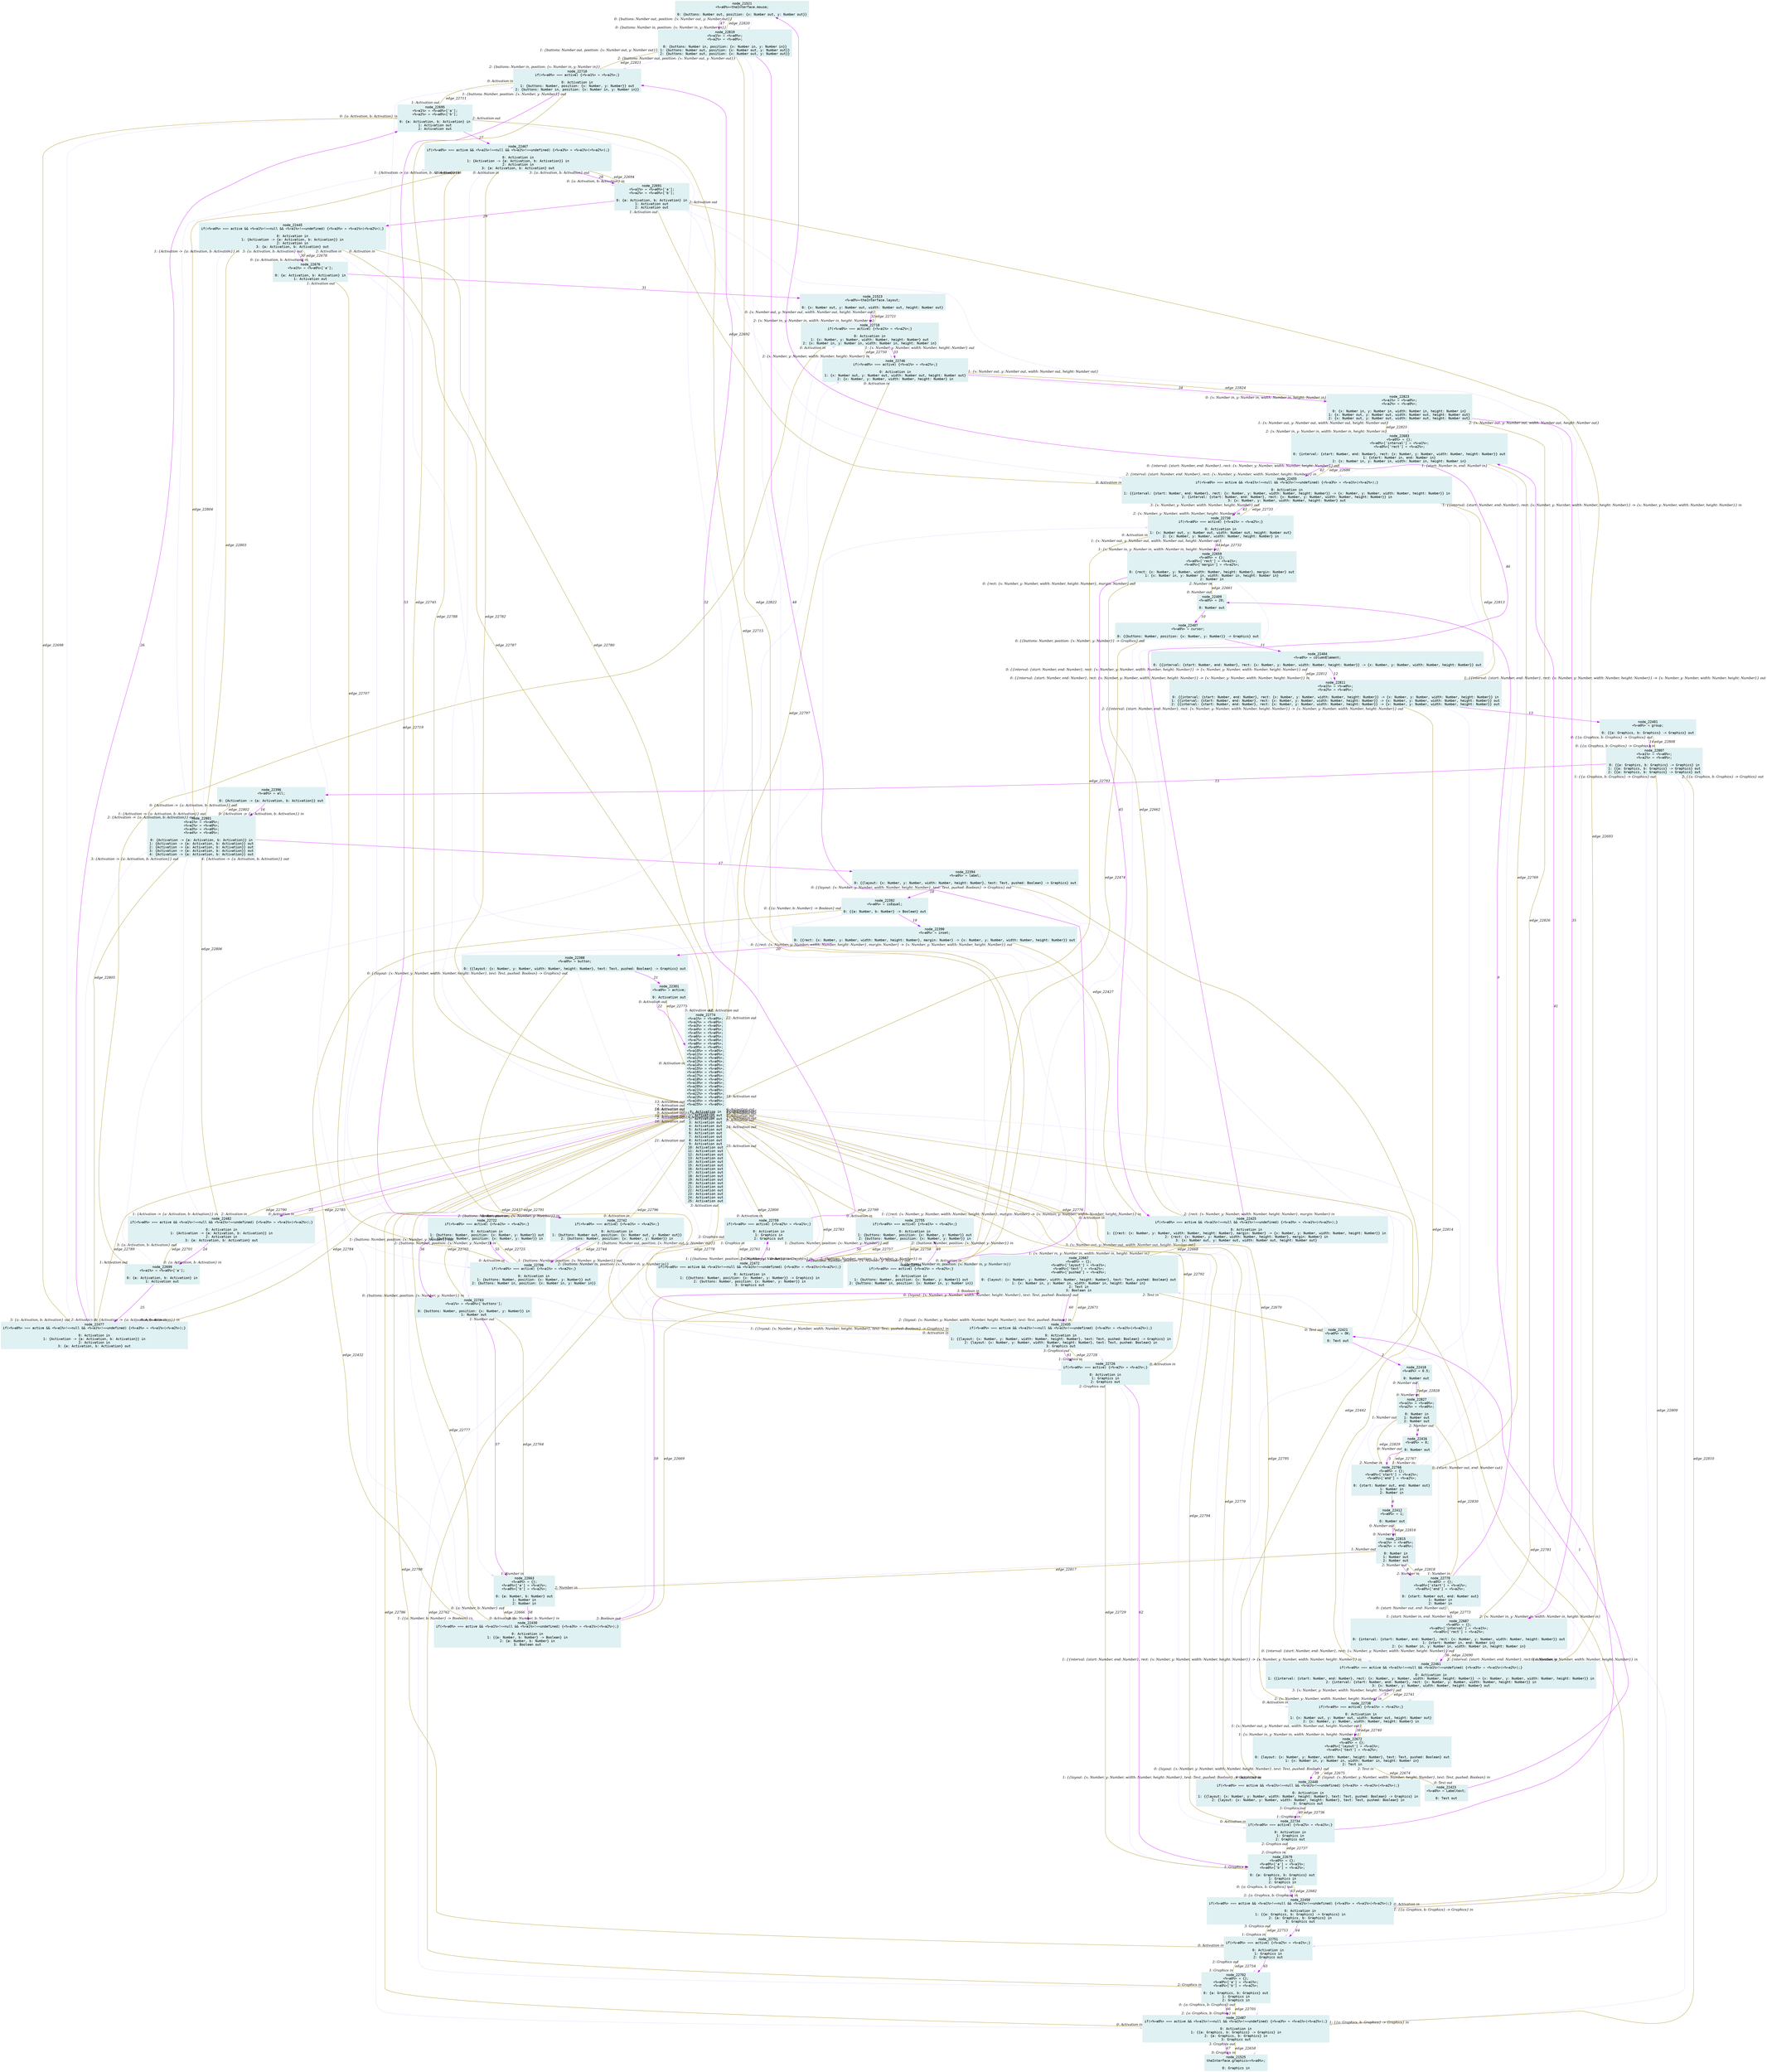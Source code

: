 digraph g{node_21521 [shape="box", style="filled", color="#dff1f2", fontname="Courier", label="node_21521
<%=a0%>=theInterface.mouse;

0: {buttons: Number out, position: {x: Number out, y: Number out}}" ]
node_21523 [shape="box", style="filled", color="#dff1f2", fontname="Courier", label="node_21523
<%=a0%>=theInterface.layout;

0: {x: Number out, y: Number out, width: Number out, height: Number out}" ]
node_21525 [shape="box", style="filled", color="#dff1f2", fontname="Courier", label="node_21525
theInterface.graphics=<%=a0%>;

0: Graphics in" ]
node_22301 [shape="box", style="filled", color="#dff1f2", fontname="Courier", label="node_22301
<%=a0%> = active;

0: Activation out" ]
node_22388 [shape="box", style="filled", color="#dff1f2", fontname="Courier", label="node_22388
<%=a0%> = button;

0: {{layout: {x: Number, y: Number, width: Number, height: Number}, text: Text, pushed: Boolean} -> Graphics} out" ]
node_22390 [shape="box", style="filled", color="#dff1f2", fontname="Courier", label="node_22390
<%=a0%> = inset;

0: {{rect: {x: Number, y: Number, width: Number, height: Number}, margin: Number} -> {x: Number, y: Number, width: Number, height: Number}} out" ]
node_22392 [shape="box", style="filled", color="#dff1f2", fontname="Courier", label="node_22392
<%=a0%> = isEqual;

0: {{a: Number, b: Number} -> Boolean} out" ]
node_22394 [shape="box", style="filled", color="#dff1f2", fontname="Courier", label="node_22394
<%=a0%> = label;

0: {{layout: {x: Number, y: Number, width: Number, height: Number}, text: Text, pushed: Boolean} -> Graphics} out" ]
node_22396 [shape="box", style="filled", color="#dff1f2", fontname="Courier", label="node_22396
<%=a0%> = all;

0: {Activation -> {a: Activation, b: Activation}} out" ]
node_22401 [shape="box", style="filled", color="#dff1f2", fontname="Courier", label="node_22401
<%=a0%> = group;

0: {{a: Graphics, b: Graphics} -> Graphics} out" ]
node_22404 [shape="box", style="filled", color="#dff1f2", fontname="Courier", label="node_22404
<%=a0%> = columnElement;

0: {{interval: {start: Number, end: Number}, rect: {x: Number, y: Number, width: Number, height: Number}} -> {x: Number, y: Number, width: Number, height: Number}} out" ]
node_22407 [shape="box", style="filled", color="#dff1f2", fontname="Courier", label="node_22407
<%=a0%> = cursor;

0: {{buttons: Number, position: {x: Number, y: Number}} -> Graphics} out" ]
node_22409 [shape="box", style="filled", color="#dff1f2", fontname="Courier", label="node_22409
<%=a0%> = 20;

0: Number out" ]
node_22412 [shape="box", style="filled", color="#dff1f2", fontname="Courier", label="node_22412
<%=a0%> = 1;

0: Number out" ]
node_22416 [shape="box", style="filled", color="#dff1f2", fontname="Courier", label="node_22416
<%=a0%> = 0;

0: Number out" ]
node_22418 [shape="box", style="filled", color="#dff1f2", fontname="Courier", label="node_22418
<%=a0%> = 0.5;

0: Number out" ]
node_22421 [shape="box", style="filled", color="#dff1f2", fontname="Courier", label="node_22421
<%=a0%> = OK;

0: Text out" ]
node_22423 [shape="box", style="filled", color="#dff1f2", fontname="Courier", label="node_22423
<%=a0%> = Labeltext;

0: Text out" ]
node_22425 [shape="box", style="filled", color="#dff1f2", fontname="Courier", label="node_22425
if(<%=a0%> === active && <%=a1%>!==null && <%=a1%>!==undefined) {<%=a3%> = <%=a1%>(<%=a2%>);}

0: Activation in
1: {{rect: {x: Number, y: Number, width: Number, height: Number}, margin: Number} -> {x: Number, y: Number, width: Number, height: Number}} in
2: {rect: {x: Number, y: Number, width: Number, height: Number}, margin: Number} in
3: {x: Number out, y: Number out, width: Number out, height: Number out}" ]
node_22430 [shape="box", style="filled", color="#dff1f2", fontname="Courier", label="node_22430
if(<%=a0%> === active && <%=a1%>!==null && <%=a1%>!==undefined) {<%=a3%> = <%=a1%>(<%=a2%>);}

0: Activation in
1: {{a: Number, b: Number} -> Boolean} in
2: {a: Number, b: Number} in
3: Boolean out" ]
node_22435 [shape="box", style="filled", color="#dff1f2", fontname="Courier", label="node_22435
if(<%=a0%> === active && <%=a1%>!==null && <%=a1%>!==undefined) {<%=a3%> = <%=a1%>(<%=a2%>);}

0: Activation in
1: {{layout: {x: Number, y: Number, width: Number, height: Number}, text: Text, pushed: Boolean} -> Graphics} in
2: {layout: {x: Number, y: Number, width: Number, height: Number}, text: Text, pushed: Boolean} in
3: Graphics out" ]
node_22440 [shape="box", style="filled", color="#dff1f2", fontname="Courier", label="node_22440
if(<%=a0%> === active && <%=a1%>!==null && <%=a1%>!==undefined) {<%=a3%> = <%=a1%>(<%=a2%>);}

0: Activation in
1: {{layout: {x: Number, y: Number, width: Number, height: Number}, text: Text, pushed: Boolean} -> Graphics} in
2: {layout: {x: Number, y: Number, width: Number, height: Number}, text: Text, pushed: Boolean} in
3: Graphics out" ]
node_22445 [shape="box", style="filled", color="#dff1f2", fontname="Courier", label="node_22445
if(<%=a0%> === active && <%=a1%>!==null && <%=a1%>!==undefined) {<%=a3%> = <%=a1%>(<%=a2%>);}

0: Activation in
1: {Activation -> {a: Activation, b: Activation}} in
2: Activation in
3: {a: Activation, b: Activation} out" ]
node_22450 [shape="box", style="filled", color="#dff1f2", fontname="Courier", label="node_22450
if(<%=a0%> === active && <%=a1%>!==null && <%=a1%>!==undefined) {<%=a3%> = <%=a1%>(<%=a2%>);}

0: Activation in
1: {{a: Graphics, b: Graphics} -> Graphics} in
2: {a: Graphics, b: Graphics} in
3: Graphics out" ]
node_22455 [shape="box", style="filled", color="#dff1f2", fontname="Courier", label="node_22455
if(<%=a0%> === active && <%=a1%>!==null && <%=a1%>!==undefined) {<%=a3%> = <%=a1%>(<%=a2%>);}

0: Activation in
1: {{interval: {start: Number, end: Number}, rect: {x: Number, y: Number, width: Number, height: Number}} -> {x: Number, y: Number, width: Number, height: Number}} in
2: {interval: {start: Number, end: Number}, rect: {x: Number, y: Number, width: Number, height: Number}} in
3: {x: Number, y: Number, width: Number, height: Number} out" ]
node_22461 [shape="box", style="filled", color="#dff1f2", fontname="Courier", label="node_22461
if(<%=a0%> === active && <%=a1%>!==null && <%=a1%>!==undefined) {<%=a3%> = <%=a1%>(<%=a2%>);}

0: Activation in
1: {{interval: {start: Number, end: Number}, rect: {x: Number, y: Number, width: Number, height: Number}} -> {x: Number, y: Number, width: Number, height: Number}} in
2: {interval: {start: Number, end: Number}, rect: {x: Number, y: Number, width: Number, height: Number}} in
3: {x: Number, y: Number, width: Number, height: Number} out" ]
node_22467 [shape="box", style="filled", color="#dff1f2", fontname="Courier", label="node_22467
if(<%=a0%> === active && <%=a1%>!==null && <%=a1%>!==undefined) {<%=a3%> = <%=a1%>(<%=a2%>);}

0: Activation in
1: {Activation -> {a: Activation, b: Activation}} in
2: Activation in
3: {a: Activation, b: Activation} out" ]
node_22472 [shape="box", style="filled", color="#dff1f2", fontname="Courier", label="node_22472
if(<%=a0%> === active && <%=a1%>!==null && <%=a1%>!==undefined) {<%=a3%> = <%=a1%>(<%=a2%>);}

0: Activation in
1: {{buttons: Number, position: {x: Number, y: Number}} -> Graphics} in
2: {buttons: Number, position: {x: Number, y: Number}} in
3: Graphics out" ]
node_22477 [shape="box", style="filled", color="#dff1f2", fontname="Courier", label="node_22477
if(<%=a0%> === active && <%=a1%>!==null && <%=a1%>!==undefined) {<%=a3%> = <%=a1%>(<%=a2%>);}

0: Activation in
1: {Activation -> {a: Activation, b: Activation}} in
2: Activation in
3: {a: Activation, b: Activation} out" ]
node_22482 [shape="box", style="filled", color="#dff1f2", fontname="Courier", label="node_22482
if(<%=a0%> === active && <%=a1%>!==null && <%=a1%>!==undefined) {<%=a3%> = <%=a1%>(<%=a2%>);}

0: Activation in
1: {Activation -> {a: Activation, b: Activation}} in
2: Activation in
3: {a: Activation, b: Activation} out" ]
node_22487 [shape="box", style="filled", color="#dff1f2", fontname="Courier", label="node_22487
if(<%=a0%> === active && <%=a1%>!==null && <%=a1%>!==undefined) {<%=a3%> = <%=a1%>(<%=a2%>);}

0: Activation in
1: {{a: Graphics, b: Graphics} -> Graphics} in
2: {a: Graphics, b: Graphics} in
3: Graphics out" ]
node_22659 [shape="box", style="filled", color="#dff1f2", fontname="Courier", label="node_22659
<%=a0%> = {};
<%=a0%>['rect'] = <%=a1%>;
<%=a0%>['margin'] = <%=a2%>;

0: {rect: {x: Number, y: Number, width: Number, height: Number}, margin: Number} out
1: {x: Number in, y: Number in, width: Number in, height: Number in}
2: Number in" ]
node_22663 [shape="box", style="filled", color="#dff1f2", fontname="Courier", label="node_22663
<%=a0%> = {};
<%=a0%>['a'] = <%=a1%>;
<%=a0%>['b'] = <%=a2%>;

0: {a: Number, b: Number} out
1: Number in
2: Number in" ]
node_22667 [shape="box", style="filled", color="#dff1f2", fontname="Courier", label="node_22667
<%=a0%> = {};
<%=a0%>['layout'] = <%=a1%>;
<%=a0%>['text'] = <%=a2%>;
<%=a0%>['pushed'] = <%=a3%>;

0: {layout: {x: Number, y: Number, width: Number, height: Number}, text: Text, pushed: Boolean} out
1: {x: Number in, y: Number in, width: Number in, height: Number in}
2: Text in
3: Boolean in" ]
node_22672 [shape="box", style="filled", color="#dff1f2", fontname="Courier", label="node_22672
<%=a0%> = {};
<%=a0%>['layout'] = <%=a1%>;
<%=a0%>['text'] = <%=a2%>;

0: {layout: {x: Number, y: Number, width: Number, height: Number}, text: Text, pushed: Boolean} out
1: {x: Number in, y: Number in, width: Number in, height: Number in}
2: Text in" ]
node_22676 [shape="box", style="filled", color="#dff1f2", fontname="Courier", label="node_22676
<%=a1%> = <%=a0%>['a'];

0: {a: Activation, b: Activation} in
1: Activation out" ]
node_22679 [shape="box", style="filled", color="#dff1f2", fontname="Courier", label="node_22679
<%=a0%> = {};
<%=a0%>['a'] = <%=a1%>;
<%=a0%>['b'] = <%=a2%>;

0: {a: Graphics, b: Graphics} out
1: Graphics in
2: Graphics in" ]
node_22683 [shape="box", style="filled", color="#dff1f2", fontname="Courier", label="node_22683
<%=a0%> = {};
<%=a0%>['interval'] = <%=a1%>;
<%=a0%>['rect'] = <%=a2%>;

0: {interval: {start: Number, end: Number}, rect: {x: Number, y: Number, width: Number, height: Number}} out
1: {start: Number in, end: Number in}
2: {x: Number in, y: Number in, width: Number in, height: Number in}" ]
node_22687 [shape="box", style="filled", color="#dff1f2", fontname="Courier", label="node_22687
<%=a0%> = {};
<%=a0%>['interval'] = <%=a1%>;
<%=a0%>['rect'] = <%=a2%>;

0: {interval: {start: Number, end: Number}, rect: {x: Number, y: Number, width: Number, height: Number}} out
1: {start: Number in, end: Number in}
2: {x: Number in, y: Number in, width: Number in, height: Number in}" ]
node_22691 [shape="box", style="filled", color="#dff1f2", fontname="Courier", label="node_22691
<%=a1%> = <%=a0%>['a'];
<%=a2%> = <%=a0%>['b'];

0: {a: Activation, b: Activation} in
1: Activation out
2: Activation out" ]
node_22695 [shape="box", style="filled", color="#dff1f2", fontname="Courier", label="node_22695
<%=a1%> = <%=a0%>['a'];
<%=a2%> = <%=a0%>['b'];

0: {a: Activation, b: Activation} in
1: Activation out
2: Activation out" ]
node_22699 [shape="box", style="filled", color="#dff1f2", fontname="Courier", label="node_22699
<%=a1%> = <%=a0%>['a'];

0: {a: Activation, b: Activation} in
1: Activation out" ]
node_22702 [shape="box", style="filled", color="#dff1f2", fontname="Courier", label="node_22702
<%=a0%> = {};
<%=a0%>['a'] = <%=a1%>;
<%=a0%>['b'] = <%=a2%>;

0: {a: Graphics, b: Graphics} out
1: Graphics in
2: Graphics in" ]
node_22706 [shape="box", style="filled", color="#dff1f2", fontname="Courier", label="node_22706
if(<%=a0%> === active) {<%=a1%> = <%=a2%>;}

0: Activation in
1: {buttons: Number, position: {x: Number, y: Number}} out
2: {buttons: Number in, position: {x: Number in, y: Number in}}" ]
node_22710 [shape="box", style="filled", color="#dff1f2", fontname="Courier", label="node_22710
if(<%=a0%> === active) {<%=a1%> = <%=a2%>;}

0: Activation in
1: {buttons: Number, position: {x: Number, y: Number}} out
2: {buttons: Number in, position: {x: Number in, y: Number in}}" ]
node_22714 [shape="box", style="filled", color="#dff1f2", fontname="Courier", label="node_22714
if(<%=a0%> === active) {<%=a1%> = <%=a2%>;}

0: Activation in
1: {buttons: Number, position: {x: Number, y: Number}} out
2: {buttons: Number in, position: {x: Number in, y: Number in}}" ]
node_22718 [shape="box", style="filled", color="#dff1f2", fontname="Courier", label="node_22718
if(<%=a0%> === active) {<%=a1%> = <%=a2%>;}

0: Activation in
1: {x: Number, y: Number, width: Number, height: Number} out
2: {x: Number in, y: Number in, width: Number in, height: Number in}" ]
node_22722 [shape="box", style="filled", color="#dff1f2", fontname="Courier", label="node_22722
if(<%=a0%> === active) {<%=a1%> = <%=a2%>;}

0: Activation in
1: {buttons: Number, position: {x: Number, y: Number}} out
2: {buttons: Number, position: {x: Number, y: Number}} in" ]
node_22726 [shape="box", style="filled", color="#dff1f2", fontname="Courier", label="node_22726
if(<%=a0%> === active) {<%=a2%> = <%=a1%>;}

0: Activation in
1: Graphics in
2: Graphics out" ]
node_22730 [shape="box", style="filled", color="#dff1f2", fontname="Courier", label="node_22730
if(<%=a0%> === active) {<%=a1%> = <%=a2%>;}

0: Activation in
1: {x: Number out, y: Number out, width: Number out, height: Number out}
2: {x: Number, y: Number, width: Number, height: Number} in" ]
node_22734 [shape="box", style="filled", color="#dff1f2", fontname="Courier", label="node_22734
if(<%=a0%> === active) {<%=a2%> = <%=a1%>;}

0: Activation in
1: Graphics in
2: Graphics out" ]
node_22738 [shape="box", style="filled", color="#dff1f2", fontname="Courier", label="node_22738
if(<%=a0%> === active) {<%=a1%> = <%=a2%>;}

0: Activation in
1: {x: Number out, y: Number out, width: Number out, height: Number out}
2: {x: Number, y: Number, width: Number, height: Number} in" ]
node_22742 [shape="box", style="filled", color="#dff1f2", fontname="Courier", label="node_22742
if(<%=a0%> === active) {<%=a1%> = <%=a2%>;}

0: Activation in
1: {buttons: Number out, position: {x: Number out, y: Number out}}
2: {buttons: Number, position: {x: Number, y: Number}} in" ]
node_22746 [shape="box", style="filled", color="#dff1f2", fontname="Courier", label="node_22746
if(<%=a0%> === active) {<%=a1%> = <%=a2%>;}

0: Activation in
1: {x: Number out, y: Number out, width: Number out, height: Number out}
2: {x: Number, y: Number, width: Number, height: Number} in" ]
node_22751 [shape="box", style="filled", color="#dff1f2", fontname="Courier", label="node_22751
if(<%=a0%> === active) {<%=a2%> = <%=a1%>;}

0: Activation in
1: Graphics in
2: Graphics out" ]
node_22755 [shape="box", style="filled", color="#dff1f2", fontname="Courier", label="node_22755
if(<%=a0%> === active) {<%=a1%> = <%=a2%>;}

0: Activation in
1: {buttons: Number, position: {x: Number, y: Number}} out
2: {buttons: Number, position: {x: Number, y: Number}} in" ]
node_22759 [shape="box", style="filled", color="#dff1f2", fontname="Courier", label="node_22759
if(<%=a0%> === active) {<%=a2%> = <%=a1%>;}

0: Activation in
1: Graphics in
2: Graphics out" ]
node_22763 [shape="box", style="filled", color="#dff1f2", fontname="Courier", label="node_22763
<%=a1%> = <%=a0%>['buttons'];

0: {buttons: Number, position: {x: Number, y: Number}} in
1: Number out" ]
node_22766 [shape="box", style="filled", color="#dff1f2", fontname="Courier", label="node_22766
<%=a0%> = {};
<%=a0%>['start'] = <%=a1%>;
<%=a0%>['end'] = <%=a2%>;

0: {start: Number out, end: Number out}
1: Number in
2: Number in" ]
node_22770 [shape="box", style="filled", color="#dff1f2", fontname="Courier", label="node_22770
<%=a0%> = {};
<%=a0%>['start'] = <%=a1%>;
<%=a0%>['end'] = <%=a2%>;

0: {start: Number out, end: Number out}
1: Number in
2: Number in" ]
node_22774 [shape="box", style="filled", color="#dff1f2", fontname="Courier", label="node_22774
<%=a1%> = <%=a0%>;
<%=a2%> = <%=a0%>;
<%=a3%> = <%=a0%>;
<%=a4%> = <%=a0%>;
<%=a5%> = <%=a0%>;
<%=a6%> = <%=a0%>;
<%=a7%> = <%=a0%>;
<%=a8%> = <%=a0%>;
<%=a9%> = <%=a0%>;
<%=a10%> = <%=a0%>;
<%=a11%> = <%=a0%>;
<%=a12%> = <%=a0%>;
<%=a13%> = <%=a0%>;
<%=a14%> = <%=a0%>;
<%=a15%> = <%=a0%>;
<%=a16%> = <%=a0%>;
<%=a17%> = <%=a0%>;
<%=a18%> = <%=a0%>;
<%=a19%> = <%=a0%>;
<%=a20%> = <%=a0%>;
<%=a21%> = <%=a0%>;
<%=a22%> = <%=a0%>;
<%=a23%> = <%=a0%>;
<%=a24%> = <%=a0%>;
<%=a25%> = <%=a0%>;

0: Activation in
1: Activation out
2: Activation out
3: Activation out
4: Activation out
5: Activation out
6: Activation out
7: Activation out
8: Activation out
9: Activation out
10: Activation out
11: Activation out
12: Activation out
13: Activation out
14: Activation out
15: Activation out
16: Activation out
17: Activation out
18: Activation out
19: Activation out
20: Activation out
21: Activation out
22: Activation out
23: Activation out
24: Activation out
25: Activation out" ]
node_22801 [shape="box", style="filled", color="#dff1f2", fontname="Courier", label="node_22801
<%=a1%> = <%=a0%>;
<%=a2%> = <%=a0%>;
<%=a3%> = <%=a0%>;
<%=a4%> = <%=a0%>;

0: {Activation -> {a: Activation, b: Activation}} in
1: {Activation -> {a: Activation, b: Activation}} out
2: {Activation -> {a: Activation, b: Activation}} out
3: {Activation -> {a: Activation, b: Activation}} out
4: {Activation -> {a: Activation, b: Activation}} out" ]
node_22807 [shape="box", style="filled", color="#dff1f2", fontname="Courier", label="node_22807
<%=a1%> = <%=a0%>;
<%=a2%> = <%=a0%>;

0: {{a: Graphics, b: Graphics} -> Graphics} in
1: {{a: Graphics, b: Graphics} -> Graphics} out
2: {{a: Graphics, b: Graphics} -> Graphics} out" ]
node_22811 [shape="box", style="filled", color="#dff1f2", fontname="Courier", label="node_22811
<%=a1%> = <%=a0%>;
<%=a2%> = <%=a0%>;

0: {{interval: {start: Number, end: Number}, rect: {x: Number, y: Number, width: Number, height: Number}} -> {x: Number, y: Number, width: Number, height: Number}} in
1: {{interval: {start: Number, end: Number}, rect: {x: Number, y: Number, width: Number, height: Number}} -> {x: Number, y: Number, width: Number, height: Number}} out
2: {{interval: {start: Number, end: Number}, rect: {x: Number, y: Number, width: Number, height: Number}} -> {x: Number, y: Number, width: Number, height: Number}} out" ]
node_22815 [shape="box", style="filled", color="#dff1f2", fontname="Courier", label="node_22815
<%=a1%> = <%=a0%>;
<%=a2%> = <%=a0%>;

0: Number in
1: Number out
2: Number out" ]
node_22819 [shape="box", style="filled", color="#dff1f2", fontname="Courier", label="node_22819
<%=a1%> = <%=a0%>;
<%=a2%> = <%=a0%>;

0: {buttons: Number in, position: {x: Number in, y: Number in}}
1: {buttons: Number out, position: {x: Number out, y: Number out}}
2: {buttons: Number out, position: {x: Number out, y: Number out}}" ]
node_22823 [shape="box", style="filled", color="#dff1f2", fontname="Courier", label="node_22823
<%=a1%> = <%=a0%>;
<%=a2%> = <%=a0%>;

0: {x: Number in, y: Number in, width: Number in, height: Number in}
1: {x: Number out, y: Number out, width: Number out, height: Number out}
2: {x: Number out, y: Number out, width: Number out, height: Number out}" ]
node_22827 [shape="box", style="filled", color="#dff1f2", fontname="Courier", label="node_22827
<%=a1%> = <%=a0%>;
<%=a2%> = <%=a0%>;

0: Number in
1: Number out
2: Number out" ]
node_22487 -> node_21525 [dir=forward, arrowHead=normal, fontname="Times-Italic", arrowsize=1, color="#ddd2ff", label="",  headlabel="", taillabel="" ]
node_22702 -> node_22487 [dir=forward, arrowHead=normal, fontname="Times-Italic", arrowsize=1, color="#ddd2ff", label="",  headlabel="", taillabel="" ]
node_22751 -> node_22702 [dir=forward, arrowHead=normal, fontname="Times-Italic", arrowsize=1, color="#ddd2ff", label="",  headlabel="", taillabel="" ]
node_22450 -> node_22751 [dir=forward, arrowHead=normal, fontname="Times-Italic", arrowsize=1, color="#ddd2ff", label="",  headlabel="", taillabel="" ]
node_22679 -> node_22450 [dir=forward, arrowHead=normal, fontname="Times-Italic", arrowsize=1, color="#ddd2ff", label="",  headlabel="", taillabel="" ]
node_22726 -> node_22679 [dir=forward, arrowHead=normal, fontname="Times-Italic", arrowsize=1, color="#ddd2ff", label="",  headlabel="", taillabel="" ]
node_22435 -> node_22726 [dir=forward, arrowHead=normal, fontname="Times-Italic", arrowsize=1, color="#ddd2ff", label="",  headlabel="", taillabel="" ]
node_22667 -> node_22435 [dir=forward, arrowHead=normal, fontname="Times-Italic", arrowsize=1, color="#ddd2ff", label="",  headlabel="", taillabel="" ]
node_22430 -> node_22667 [dir=forward, arrowHead=normal, fontname="Times-Italic", arrowsize=1, color="#ddd2ff", label="",  headlabel="", taillabel="" ]
node_22663 -> node_22430 [dir=forward, arrowHead=normal, fontname="Times-Italic", arrowsize=1, color="#ddd2ff", label="",  headlabel="", taillabel="" ]
node_22763 -> node_22663 [dir=forward, arrowHead=normal, fontname="Times-Italic", arrowsize=1, color="#ddd2ff", label="",  headlabel="", taillabel="" ]
node_22722 -> node_22763 [dir=forward, arrowHead=normal, fontname="Times-Italic", arrowsize=1, color="#ddd2ff", label="",  headlabel="", taillabel="" ]
node_22706 -> node_22722 [dir=forward, arrowHead=normal, fontname="Times-Italic", arrowsize=1, color="#ddd2ff", label="",  headlabel="", taillabel="" ]
node_22742 -> node_22706 [dir=forward, arrowHead=normal, fontname="Times-Italic", arrowsize=1, color="#ddd2ff", label="",  headlabel="", taillabel="" ]
node_22710 -> node_22742 [dir=forward, arrowHead=normal, fontname="Times-Italic", arrowsize=1, color="#ddd2ff", label="",  headlabel="", taillabel="" ]
node_22759 -> node_22702 [dir=forward, arrowHead=normal, fontname="Times-Italic", arrowsize=1, color="#ddd2ff", label="",  headlabel="", taillabel="" ]
node_22472 -> node_22759 [dir=forward, arrowHead=normal, fontname="Times-Italic", arrowsize=1, color="#ddd2ff", label="",  headlabel="", taillabel="" ]
node_22755 -> node_22472 [dir=forward, arrowHead=normal, fontname="Times-Italic", arrowsize=1, color="#ddd2ff", label="",  headlabel="", taillabel="" ]
node_22714 -> node_22755 [dir=forward, arrowHead=normal, fontname="Times-Italic", arrowsize=1, color="#ddd2ff", label="",  headlabel="", taillabel="" ]
node_22819 -> node_22710 [dir=forward, arrowHead=normal, fontname="Times-Italic", arrowsize=1, color="#ddd2ff", label="",  headlabel="", taillabel="" ]
node_22819 -> node_22714 [dir=forward, arrowHead=normal, fontname="Times-Italic", arrowsize=1, color="#ddd2ff", label="",  headlabel="", taillabel="" ]
node_21521 -> node_22819 [dir=forward, arrowHead=normal, fontname="Times-Italic", arrowsize=1, color="#ddd2ff", label="",  headlabel="", taillabel="" ]
node_22425 -> node_22667 [dir=forward, arrowHead=normal, fontname="Times-Italic", arrowsize=1, color="#ddd2ff", label="",  headlabel="", taillabel="" ]
node_22659 -> node_22425 [dir=forward, arrowHead=normal, fontname="Times-Italic", arrowsize=1, color="#ddd2ff", label="",  headlabel="", taillabel="" ]
node_22730 -> node_22659 [dir=forward, arrowHead=normal, fontname="Times-Italic", arrowsize=1, color="#ddd2ff", label="",  headlabel="", taillabel="" ]
node_22455 -> node_22730 [dir=forward, arrowHead=normal, fontname="Times-Italic", arrowsize=1, color="#ddd2ff", label="",  headlabel="", taillabel="" ]
node_22683 -> node_22455 [dir=forward, arrowHead=normal, fontname="Times-Italic", arrowsize=1, color="#ddd2ff", label="",  headlabel="", taillabel="" ]
node_22734 -> node_22679 [dir=forward, arrowHead=normal, fontname="Times-Italic", arrowsize=1, color="#ddd2ff", label="",  headlabel="", taillabel="" ]
node_22440 -> node_22734 [dir=forward, arrowHead=normal, fontname="Times-Italic", arrowsize=1, color="#ddd2ff", label="",  headlabel="", taillabel="" ]
node_22672 -> node_22440 [dir=forward, arrowHead=normal, fontname="Times-Italic", arrowsize=1, color="#ddd2ff", label="",  headlabel="", taillabel="" ]
node_22738 -> node_22672 [dir=forward, arrowHead=normal, fontname="Times-Italic", arrowsize=1, color="#ddd2ff", label="",  headlabel="", taillabel="" ]
node_22461 -> node_22738 [dir=forward, arrowHead=normal, fontname="Times-Italic", arrowsize=1, color="#ddd2ff", label="",  headlabel="", taillabel="" ]
node_22687 -> node_22461 [dir=forward, arrowHead=normal, fontname="Times-Italic", arrowsize=1, color="#ddd2ff", label="",  headlabel="", taillabel="" ]
node_22823 -> node_22683 [dir=forward, arrowHead=normal, fontname="Times-Italic", arrowsize=1, color="#ddd2ff", label="",  headlabel="", taillabel="" ]
node_22823 -> node_22687 [dir=forward, arrowHead=normal, fontname="Times-Italic", arrowsize=1, color="#ddd2ff", label="",  headlabel="", taillabel="" ]
node_22746 -> node_22823 [dir=forward, arrowHead=normal, fontname="Times-Italic", arrowsize=1, color="#ddd2ff", label="",  headlabel="", taillabel="" ]
node_22718 -> node_22746 [dir=forward, arrowHead=normal, fontname="Times-Italic", arrowsize=1, color="#ddd2ff", label="",  headlabel="", taillabel="" ]
node_21523 -> node_22718 [dir=forward, arrowHead=normal, fontname="Times-Italic", arrowsize=1, color="#ddd2ff", label="",  headlabel="", taillabel="" ]
node_22676 -> node_22706 [dir=forward, arrowHead=normal, fontname="Times-Italic", arrowsize=1, color="#ddd2ff", label="",  headlabel="", taillabel="" ]
node_22445 -> node_22676 [dir=forward, arrowHead=normal, fontname="Times-Italic", arrowsize=1, color="#ddd2ff", label="",  headlabel="", taillabel="" ]
node_22691 -> node_22455 [dir=forward, arrowHead=normal, fontname="Times-Italic", arrowsize=1, color="#ddd2ff", label="",  headlabel="", taillabel="" ]
node_22691 -> node_22461 [dir=forward, arrowHead=normal, fontname="Times-Italic", arrowsize=1, color="#ddd2ff", label="",  headlabel="", taillabel="" ]
node_22467 -> node_22691 [dir=forward, arrowHead=normal, fontname="Times-Italic", arrowsize=1, color="#ddd2ff", label="",  headlabel="", taillabel="" ]
node_22695 -> node_22710 [dir=forward, arrowHead=normal, fontname="Times-Italic", arrowsize=1, color="#ddd2ff", label="",  headlabel="", taillabel="" ]
node_22695 -> node_22714 [dir=forward, arrowHead=normal, fontname="Times-Italic", arrowsize=1, color="#ddd2ff", label="",  headlabel="", taillabel="" ]
node_22477 -> node_22695 [dir=forward, arrowHead=normal, fontname="Times-Italic", arrowsize=1, color="#ddd2ff", label="",  headlabel="", taillabel="" ]
node_22699 -> node_22718 [dir=forward, arrowHead=normal, fontname="Times-Italic", arrowsize=1, color="#ddd2ff", label="",  headlabel="", taillabel="" ]
node_22482 -> node_22699 [dir=forward, arrowHead=normal, fontname="Times-Italic", arrowsize=1, color="#ddd2ff", label="",  headlabel="", taillabel="" ]
node_22774 -> node_22425 [dir=forward, arrowHead=normal, fontname="Times-Italic", arrowsize=1, color="#ddd2ff", label="",  headlabel="", taillabel="" ]
node_22774 -> node_22430 [dir=forward, arrowHead=normal, fontname="Times-Italic", arrowsize=1, color="#ddd2ff", label="",  headlabel="", taillabel="" ]
node_22774 -> node_22435 [dir=forward, arrowHead=normal, fontname="Times-Italic", arrowsize=1, color="#ddd2ff", label="",  headlabel="", taillabel="" ]
node_22774 -> node_22440 [dir=forward, arrowHead=normal, fontname="Times-Italic", arrowsize=1, color="#ddd2ff", label="",  headlabel="", taillabel="" ]
node_22774 -> node_22445 [dir=forward, arrowHead=normal, fontname="Times-Italic", arrowsize=1, color="#ddd2ff", label="",  headlabel="", taillabel="" ]
node_22774 -> node_22450 [dir=forward, arrowHead=normal, fontname="Times-Italic", arrowsize=1, color="#ddd2ff", label="",  headlabel="", taillabel="" ]
node_22774 -> node_22467 [dir=forward, arrowHead=normal, fontname="Times-Italic", arrowsize=1, color="#ddd2ff", label="",  headlabel="", taillabel="" ]
node_22774 -> node_22472 [dir=forward, arrowHead=normal, fontname="Times-Italic", arrowsize=1, color="#ddd2ff", label="",  headlabel="", taillabel="" ]
node_22774 -> node_22477 [dir=forward, arrowHead=normal, fontname="Times-Italic", arrowsize=1, color="#ddd2ff", label="",  headlabel="", taillabel="" ]
node_22774 -> node_22482 [dir=forward, arrowHead=normal, fontname="Times-Italic", arrowsize=1, color="#ddd2ff", label="",  headlabel="", taillabel="" ]
node_22774 -> node_22487 [dir=forward, arrowHead=normal, fontname="Times-Italic", arrowsize=1, color="#ddd2ff", label="",  headlabel="", taillabel="" ]
node_22774 -> node_22722 [dir=forward, arrowHead=normal, fontname="Times-Italic", arrowsize=1, color="#ddd2ff", label="",  headlabel="", taillabel="" ]
node_22774 -> node_22726 [dir=forward, arrowHead=normal, fontname="Times-Italic", arrowsize=1, color="#ddd2ff", label="",  headlabel="", taillabel="" ]
node_22774 -> node_22730 [dir=forward, arrowHead=normal, fontname="Times-Italic", arrowsize=1, color="#ddd2ff", label="",  headlabel="", taillabel="" ]
node_22774 -> node_22734 [dir=forward, arrowHead=normal, fontname="Times-Italic", arrowsize=1, color="#ddd2ff", label="",  headlabel="", taillabel="" ]
node_22774 -> node_22738 [dir=forward, arrowHead=normal, fontname="Times-Italic", arrowsize=1, color="#ddd2ff", label="",  headlabel="", taillabel="" ]
node_22774 -> node_22742 [dir=forward, arrowHead=normal, fontname="Times-Italic", arrowsize=1, color="#ddd2ff", label="",  headlabel="", taillabel="" ]
node_22774 -> node_22746 [dir=forward, arrowHead=normal, fontname="Times-Italic", arrowsize=1, color="#ddd2ff", label="",  headlabel="", taillabel="" ]
node_22774 -> node_22751 [dir=forward, arrowHead=normal, fontname="Times-Italic", arrowsize=1, color="#ddd2ff", label="",  headlabel="", taillabel="" ]
node_22774 -> node_22755 [dir=forward, arrowHead=normal, fontname="Times-Italic", arrowsize=1, color="#ddd2ff", label="",  headlabel="", taillabel="" ]
node_22774 -> node_22759 [dir=forward, arrowHead=normal, fontname="Times-Italic", arrowsize=1, color="#ddd2ff", label="",  headlabel="", taillabel="" ]
node_22301 -> node_22774 [dir=forward, arrowHead=normal, fontname="Times-Italic", arrowsize=1, color="#ddd2ff", label="",  headlabel="", taillabel="" ]
node_22388 -> node_22435 [dir=forward, arrowHead=normal, fontname="Times-Italic", arrowsize=1, color="#ddd2ff", label="",  headlabel="", taillabel="" ]
node_22390 -> node_22425 [dir=forward, arrowHead=normal, fontname="Times-Italic", arrowsize=1, color="#ddd2ff", label="",  headlabel="", taillabel="" ]
node_22392 -> node_22430 [dir=forward, arrowHead=normal, fontname="Times-Italic", arrowsize=1, color="#ddd2ff", label="",  headlabel="", taillabel="" ]
node_22394 -> node_22440 [dir=forward, arrowHead=normal, fontname="Times-Italic", arrowsize=1, color="#ddd2ff", label="",  headlabel="", taillabel="" ]
node_22801 -> node_22445 [dir=forward, arrowHead=normal, fontname="Times-Italic", arrowsize=1, color="#ddd2ff", label="",  headlabel="", taillabel="" ]
node_22801 -> node_22467 [dir=forward, arrowHead=normal, fontname="Times-Italic", arrowsize=1, color="#ddd2ff", label="",  headlabel="", taillabel="" ]
node_22801 -> node_22477 [dir=forward, arrowHead=normal, fontname="Times-Italic", arrowsize=1, color="#ddd2ff", label="",  headlabel="", taillabel="" ]
node_22801 -> node_22482 [dir=forward, arrowHead=normal, fontname="Times-Italic", arrowsize=1, color="#ddd2ff", label="",  headlabel="", taillabel="" ]
node_22396 -> node_22801 [dir=forward, arrowHead=normal, fontname="Times-Italic", arrowsize=1, color="#ddd2ff", label="",  headlabel="", taillabel="" ]
node_22807 -> node_22450 [dir=forward, arrowHead=normal, fontname="Times-Italic", arrowsize=1, color="#ddd2ff", label="",  headlabel="", taillabel="" ]
node_22807 -> node_22487 [dir=forward, arrowHead=normal, fontname="Times-Italic", arrowsize=1, color="#ddd2ff", label="",  headlabel="", taillabel="" ]
node_22401 -> node_22807 [dir=forward, arrowHead=normal, fontname="Times-Italic", arrowsize=1, color="#ddd2ff", label="",  headlabel="", taillabel="" ]
node_22811 -> node_22455 [dir=forward, arrowHead=normal, fontname="Times-Italic", arrowsize=1, color="#ddd2ff", label="",  headlabel="", taillabel="" ]
node_22811 -> node_22461 [dir=forward, arrowHead=normal, fontname="Times-Italic", arrowsize=1, color="#ddd2ff", label="",  headlabel="", taillabel="" ]
node_22404 -> node_22811 [dir=forward, arrowHead=normal, fontname="Times-Italic", arrowsize=1, color="#ddd2ff", label="",  headlabel="", taillabel="" ]
node_22407 -> node_22472 [dir=forward, arrowHead=normal, fontname="Times-Italic", arrowsize=1, color="#ddd2ff", label="",  headlabel="", taillabel="" ]
node_22409 -> node_22659 [dir=forward, arrowHead=normal, fontname="Times-Italic", arrowsize=1, color="#ddd2ff", label="",  headlabel="", taillabel="" ]
node_22770 -> node_22687 [dir=forward, arrowHead=normal, fontname="Times-Italic", arrowsize=1, color="#ddd2ff", label="",  headlabel="", taillabel="" ]
node_22815 -> node_22663 [dir=forward, arrowHead=normal, fontname="Times-Italic", arrowsize=1, color="#ddd2ff", label="",  headlabel="", taillabel="" ]
node_22815 -> node_22770 [dir=forward, arrowHead=normal, fontname="Times-Italic", arrowsize=1, color="#ddd2ff", label="",  headlabel="", taillabel="" ]
node_22412 -> node_22815 [dir=forward, arrowHead=normal, fontname="Times-Italic", arrowsize=1, color="#ddd2ff", label="",  headlabel="", taillabel="" ]
node_22766 -> node_22683 [dir=forward, arrowHead=normal, fontname="Times-Italic", arrowsize=1, color="#ddd2ff", label="",  headlabel="", taillabel="" ]
node_22416 -> node_22766 [dir=forward, arrowHead=normal, fontname="Times-Italic", arrowsize=1, color="#ddd2ff", label="",  headlabel="", taillabel="" ]
node_22827 -> node_22766 [dir=forward, arrowHead=normal, fontname="Times-Italic", arrowsize=1, color="#ddd2ff", label="",  headlabel="", taillabel="" ]
node_22827 -> node_22770 [dir=forward, arrowHead=normal, fontname="Times-Italic", arrowsize=1, color="#ddd2ff", label="",  headlabel="", taillabel="" ]
node_22418 -> node_22827 [dir=forward, arrowHead=normal, fontname="Times-Italic", arrowsize=1, color="#ddd2ff", label="",  headlabel="", taillabel="" ]
node_22421 -> node_22667 [dir=forward, arrowHead=normal, fontname="Times-Italic", arrowsize=1, color="#ddd2ff", label="",  headlabel="", taillabel="" ]
node_22423 -> node_22672 [dir=forward, arrowHead=normal, fontname="Times-Italic", arrowsize=1, color="#ddd2ff", label="",  headlabel="", taillabel="" ]
node_22423 -> node_22421 [dir=forward, arrowHead=normal, fontname="Times-Italic", arrowsize=1, color="#cc00ff", label="1",  headlabel="", taillabel="" ]
node_22421 -> node_22418 [dir=forward, arrowHead=normal, fontname="Times-Italic", arrowsize=1, color="#cc00ff", label="2",  headlabel="", taillabel="" ]
node_22418 -> node_22827 [dir=forward, arrowHead=normal, fontname="Times-Italic", arrowsize=1, color="#cc00ff", label="3",  headlabel="", taillabel="" ]
node_22827 -> node_22416 [dir=forward, arrowHead=normal, fontname="Times-Italic", arrowsize=1, color="#cc00ff", label="4",  headlabel="", taillabel="" ]
node_22416 -> node_22766 [dir=forward, arrowHead=normal, fontname="Times-Italic", arrowsize=1, color="#cc00ff", label="5",  headlabel="", taillabel="" ]
node_22766 -> node_22412 [dir=forward, arrowHead=normal, fontname="Times-Italic", arrowsize=1, color="#cc00ff", label="6",  headlabel="", taillabel="" ]
node_22412 -> node_22815 [dir=forward, arrowHead=normal, fontname="Times-Italic", arrowsize=1, color="#cc00ff", label="7",  headlabel="", taillabel="" ]
node_22815 -> node_22770 [dir=forward, arrowHead=normal, fontname="Times-Italic", arrowsize=1, color="#cc00ff", label="8",  headlabel="", taillabel="" ]
node_22770 -> node_22409 [dir=forward, arrowHead=normal, fontname="Times-Italic", arrowsize=1, color="#cc00ff", label="9",  headlabel="", taillabel="" ]
node_22409 -> node_22407 [dir=forward, arrowHead=normal, fontname="Times-Italic", arrowsize=1, color="#cc00ff", label="10",  headlabel="", taillabel="" ]
node_22407 -> node_22404 [dir=forward, arrowHead=normal, fontname="Times-Italic", arrowsize=1, color="#cc00ff", label="11",  headlabel="", taillabel="" ]
node_22404 -> node_22811 [dir=forward, arrowHead=normal, fontname="Times-Italic", arrowsize=1, color="#cc00ff", label="12",  headlabel="", taillabel="" ]
node_22811 -> node_22401 [dir=forward, arrowHead=normal, fontname="Times-Italic", arrowsize=1, color="#cc00ff", label="13",  headlabel="", taillabel="" ]
node_22401 -> node_22807 [dir=forward, arrowHead=normal, fontname="Times-Italic", arrowsize=1, color="#cc00ff", label="14",  headlabel="", taillabel="" ]
node_22807 -> node_22396 [dir=forward, arrowHead=normal, fontname="Times-Italic", arrowsize=1, color="#cc00ff", label="15",  headlabel="", taillabel="" ]
node_22396 -> node_22801 [dir=forward, arrowHead=normal, fontname="Times-Italic", arrowsize=1, color="#cc00ff", label="16",  headlabel="", taillabel="" ]
node_22801 -> node_22394 [dir=forward, arrowHead=normal, fontname="Times-Italic", arrowsize=1, color="#cc00ff", label="17",  headlabel="", taillabel="" ]
node_22394 -> node_22392 [dir=forward, arrowHead=normal, fontname="Times-Italic", arrowsize=1, color="#cc00ff", label="18",  headlabel="", taillabel="" ]
node_22392 -> node_22390 [dir=forward, arrowHead=normal, fontname="Times-Italic", arrowsize=1, color="#cc00ff", label="19",  headlabel="", taillabel="" ]
node_22390 -> node_22388 [dir=forward, arrowHead=normal, fontname="Times-Italic", arrowsize=1, color="#cc00ff", label="20",  headlabel="", taillabel="" ]
node_22388 -> node_22301 [dir=forward, arrowHead=normal, fontname="Times-Italic", arrowsize=1, color="#cc00ff", label="21",  headlabel="", taillabel="" ]
node_22301 -> node_22774 [dir=forward, arrowHead=normal, fontname="Times-Italic", arrowsize=1, color="#cc00ff", label="22",  headlabel="", taillabel="" ]
node_22774 -> node_22482 [dir=forward, arrowHead=normal, fontname="Times-Italic", arrowsize=1, color="#cc00ff", label="23",  headlabel="", taillabel="" ]
node_22482 -> node_22699 [dir=forward, arrowHead=normal, fontname="Times-Italic", arrowsize=1, color="#cc00ff", label="24",  headlabel="", taillabel="" ]
node_22699 -> node_22477 [dir=forward, arrowHead=normal, fontname="Times-Italic", arrowsize=1, color="#cc00ff", label="25",  headlabel="", taillabel="" ]
node_22477 -> node_22695 [dir=forward, arrowHead=normal, fontname="Times-Italic", arrowsize=1, color="#cc00ff", label="26",  headlabel="", taillabel="" ]
node_22695 -> node_22467 [dir=forward, arrowHead=normal, fontname="Times-Italic", arrowsize=1, color="#cc00ff", label="27",  headlabel="", taillabel="" ]
node_22467 -> node_22691 [dir=forward, arrowHead=normal, fontname="Times-Italic", arrowsize=1, color="#cc00ff", label="28",  headlabel="", taillabel="" ]
node_22691 -> node_22445 [dir=forward, arrowHead=normal, fontname="Times-Italic", arrowsize=1, color="#cc00ff", label="29",  headlabel="", taillabel="" ]
node_22445 -> node_22676 [dir=forward, arrowHead=normal, fontname="Times-Italic", arrowsize=1, color="#cc00ff", label="30",  headlabel="", taillabel="" ]
node_22676 -> node_21523 [dir=forward, arrowHead=normal, fontname="Times-Italic", arrowsize=1, color="#cc00ff", label="31",  headlabel="", taillabel="" ]
node_21523 -> node_22718 [dir=forward, arrowHead=normal, fontname="Times-Italic", arrowsize=1, color="#cc00ff", label="32",  headlabel="", taillabel="" ]
node_22718 -> node_22746 [dir=forward, arrowHead=normal, fontname="Times-Italic", arrowsize=1, color="#cc00ff", label="33",  headlabel="", taillabel="" ]
node_22746 -> node_22823 [dir=forward, arrowHead=normal, fontname="Times-Italic", arrowsize=1, color="#cc00ff", label="34",  headlabel="", taillabel="" ]
node_22823 -> node_22687 [dir=forward, arrowHead=normal, fontname="Times-Italic", arrowsize=1, color="#cc00ff", label="35",  headlabel="", taillabel="" ]
node_22687 -> node_22461 [dir=forward, arrowHead=normal, fontname="Times-Italic", arrowsize=1, color="#cc00ff", label="36",  headlabel="", taillabel="" ]
node_22461 -> node_22738 [dir=forward, arrowHead=normal, fontname="Times-Italic", arrowsize=1, color="#cc00ff", label="37",  headlabel="", taillabel="" ]
node_22738 -> node_22672 [dir=forward, arrowHead=normal, fontname="Times-Italic", arrowsize=1, color="#cc00ff", label="38",  headlabel="", taillabel="" ]
node_22672 -> node_22440 [dir=forward, arrowHead=normal, fontname="Times-Italic", arrowsize=1, color="#cc00ff", label="39",  headlabel="", taillabel="" ]
node_22440 -> node_22734 [dir=forward, arrowHead=normal, fontname="Times-Italic", arrowsize=1, color="#cc00ff", label="40",  headlabel="", taillabel="" ]
node_22734 -> node_22683 [dir=forward, arrowHead=normal, fontname="Times-Italic", arrowsize=1, color="#cc00ff", label="41",  headlabel="", taillabel="" ]
node_22683 -> node_22455 [dir=forward, arrowHead=normal, fontname="Times-Italic", arrowsize=1, color="#cc00ff", label="42",  headlabel="", taillabel="" ]
node_22455 -> node_22730 [dir=forward, arrowHead=normal, fontname="Times-Italic", arrowsize=1, color="#cc00ff", label="43",  headlabel="", taillabel="" ]
node_22730 -> node_22659 [dir=forward, arrowHead=normal, fontname="Times-Italic", arrowsize=1, color="#cc00ff", label="44",  headlabel="", taillabel="" ]
node_22659 -> node_22425 [dir=forward, arrowHead=normal, fontname="Times-Italic", arrowsize=1, color="#cc00ff", label="45",  headlabel="", taillabel="" ]
node_22425 -> node_21521 [dir=forward, arrowHead=normal, fontname="Times-Italic", arrowsize=1, color="#cc00ff", label="46",  headlabel="", taillabel="" ]
node_21521 -> node_22819 [dir=forward, arrowHead=normal, fontname="Times-Italic", arrowsize=1, color="#cc00ff", label="47",  headlabel="", taillabel="" ]
node_22819 -> node_22714 [dir=forward, arrowHead=normal, fontname="Times-Italic", arrowsize=1, color="#cc00ff", label="48",  headlabel="", taillabel="" ]
node_22714 -> node_22755 [dir=forward, arrowHead=normal, fontname="Times-Italic", arrowsize=1, color="#cc00ff", label="49",  headlabel="", taillabel="" ]
node_22755 -> node_22472 [dir=forward, arrowHead=normal, fontname="Times-Italic", arrowsize=1, color="#cc00ff", label="50",  headlabel="", taillabel="" ]
node_22472 -> node_22759 [dir=forward, arrowHead=normal, fontname="Times-Italic", arrowsize=1, color="#cc00ff", label="51",  headlabel="", taillabel="" ]
node_22759 -> node_22710 [dir=forward, arrowHead=normal, fontname="Times-Italic", arrowsize=1, color="#cc00ff", label="52",  headlabel="", taillabel="" ]
node_22710 -> node_22742 [dir=forward, arrowHead=normal, fontname="Times-Italic", arrowsize=1, color="#cc00ff", label="53",  headlabel="", taillabel="" ]
node_22742 -> node_22706 [dir=forward, arrowHead=normal, fontname="Times-Italic", arrowsize=1, color="#cc00ff", label="54",  headlabel="", taillabel="" ]
node_22706 -> node_22722 [dir=forward, arrowHead=normal, fontname="Times-Italic", arrowsize=1, color="#cc00ff", label="55",  headlabel="", taillabel="" ]
node_22722 -> node_22763 [dir=forward, arrowHead=normal, fontname="Times-Italic", arrowsize=1, color="#cc00ff", label="56",  headlabel="", taillabel="" ]
node_22763 -> node_22663 [dir=forward, arrowHead=normal, fontname="Times-Italic", arrowsize=1, color="#cc00ff", label="57",  headlabel="", taillabel="" ]
node_22663 -> node_22430 [dir=forward, arrowHead=normal, fontname="Times-Italic", arrowsize=1, color="#cc00ff", label="58",  headlabel="", taillabel="" ]
node_22430 -> node_22667 [dir=forward, arrowHead=normal, fontname="Times-Italic", arrowsize=1, color="#cc00ff", label="59",  headlabel="", taillabel="" ]
node_22667 -> node_22435 [dir=forward, arrowHead=normal, fontname="Times-Italic", arrowsize=1, color="#cc00ff", label="60",  headlabel="", taillabel="" ]
node_22435 -> node_22726 [dir=forward, arrowHead=normal, fontname="Times-Italic", arrowsize=1, color="#cc00ff", label="61",  headlabel="", taillabel="" ]
node_22726 -> node_22679 [dir=forward, arrowHead=normal, fontname="Times-Italic", arrowsize=1, color="#cc00ff", label="62",  headlabel="", taillabel="" ]
node_22679 -> node_22450 [dir=forward, arrowHead=normal, fontname="Times-Italic", arrowsize=1, color="#cc00ff", label="63",  headlabel="", taillabel="" ]
node_22450 -> node_22751 [dir=forward, arrowHead=normal, fontname="Times-Italic", arrowsize=1, color="#cc00ff", label="64",  headlabel="", taillabel="" ]
node_22751 -> node_22702 [dir=forward, arrowHead=normal, fontname="Times-Italic", arrowsize=1, color="#cc00ff", label="65",  headlabel="", taillabel="" ]
node_22702 -> node_22487 [dir=forward, arrowHead=normal, fontname="Times-Italic", arrowsize=1, color="#cc00ff", label="66",  headlabel="", taillabel="" ]
node_22487 -> node_21525 [dir=forward, arrowHead=normal, fontname="Times-Italic", arrowsize=1, color="#cc00ff", label="67",  headlabel="", taillabel="" ]
node_22425 -> node_22390 [dir=none, arrowHead=none, fontname="Times-Italic", arrowsize=1, color="#9d8400", label="edge_22427",  headlabel="0: {{rect: {x: Number, y: Number, width: Number, height: Number}, margin: Number} -> {x: Number, y: Number, width: Number, height: Number}} out", taillabel="1: {{rect: {x: Number, y: Number, width: Number, height: Number}, margin: Number} -> {x: Number, y: Number, width: Number, height: Number}} in" ]
node_22430 -> node_22392 [dir=none, arrowHead=none, fontname="Times-Italic", arrowsize=1, color="#9d8400", label="edge_22432",  headlabel="0: {{a: Number, b: Number} -> Boolean} out", taillabel="1: {{a: Number, b: Number} -> Boolean} in" ]
node_22435 -> node_22388 [dir=none, arrowHead=none, fontname="Times-Italic", arrowsize=1, color="#9d8400", label="edge_22437",  headlabel="0: {{layout: {x: Number, y: Number, width: Number, height: Number}, text: Text, pushed: Boolean} -> Graphics} out", taillabel="1: {{layout: {x: Number, y: Number, width: Number, height: Number}, text: Text, pushed: Boolean} -> Graphics} in" ]
node_22440 -> node_22394 [dir=none, arrowHead=none, fontname="Times-Italic", arrowsize=1, color="#9d8400", label="edge_22442",  headlabel="0: {{layout: {x: Number, y: Number, width: Number, height: Number}, text: Text, pushed: Boolean} -> Graphics} out", taillabel="1: {{layout: {x: Number, y: Number, width: Number, height: Number}, text: Text, pushed: Boolean} -> Graphics} in" ]
node_22472 -> node_22407 [dir=none, arrowHead=none, fontname="Times-Italic", arrowsize=1, color="#9d8400", label="edge_22474",  headlabel="0: {{buttons: Number, position: {x: Number, y: Number}} -> Graphics} out", taillabel="1: {{buttons: Number, position: {x: Number, y: Number}} -> Graphics} in" ]
node_21525 -> node_22487 [dir=none, arrowHead=none, fontname="Times-Italic", arrowsize=1, color="#9d8400", label="edge_22658",  headlabel="3: Graphics out", taillabel="0: Graphics in" ]
node_22659 -> node_22409 [dir=none, arrowHead=none, fontname="Times-Italic", arrowsize=1, color="#9d8400", label="edge_22661",  headlabel="0: Number out", taillabel="2: Number in" ]
node_22659 -> node_22425 [dir=none, arrowHead=none, fontname="Times-Italic", arrowsize=1, color="#9d8400", label="edge_22662",  headlabel="2: {rect: {x: Number, y: Number, width: Number, height: Number}, margin: Number} in", taillabel="0: {rect: {x: Number, y: Number, width: Number, height: Number}, margin: Number} out" ]
node_22663 -> node_22430 [dir=none, arrowHead=none, fontname="Times-Italic", arrowsize=1, color="#9d8400", label="edge_22666",  headlabel="2: {a: Number, b: Number} in", taillabel="0: {a: Number, b: Number} out" ]
node_22667 -> node_22425 [dir=none, arrowHead=none, fontname="Times-Italic", arrowsize=1, color="#9d8400", label="edge_22668",  headlabel="3: {x: Number out, y: Number out, width: Number out, height: Number out}", taillabel="1: {x: Number in, y: Number in, width: Number in, height: Number in}" ]
node_22667 -> node_22430 [dir=none, arrowHead=none, fontname="Times-Italic", arrowsize=1, color="#9d8400", label="edge_22669",  headlabel="3: Boolean out", taillabel="3: Boolean in" ]
node_22667 -> node_22421 [dir=none, arrowHead=none, fontname="Times-Italic", arrowsize=1, color="#9d8400", label="edge_22670",  headlabel="0: Text out", taillabel="2: Text in" ]
node_22667 -> node_22435 [dir=none, arrowHead=none, fontname="Times-Italic", arrowsize=1, color="#9d8400", label="edge_22671",  headlabel="2: {layout: {x: Number, y: Number, width: Number, height: Number}, text: Text, pushed: Boolean} in", taillabel="0: {layout: {x: Number, y: Number, width: Number, height: Number}, text: Text, pushed: Boolean} out" ]
node_22672 -> node_22423 [dir=none, arrowHead=none, fontname="Times-Italic", arrowsize=1, color="#9d8400", label="edge_22674",  headlabel="0: Text out", taillabel="2: Text in" ]
node_22672 -> node_22440 [dir=none, arrowHead=none, fontname="Times-Italic", arrowsize=1, color="#9d8400", label="edge_22675",  headlabel="2: {layout: {x: Number, y: Number, width: Number, height: Number}, text: Text, pushed: Boolean} in", taillabel="0: {layout: {x: Number, y: Number, width: Number, height: Number}, text: Text, pushed: Boolean} out" ]
node_22676 -> node_22445 [dir=none, arrowHead=none, fontname="Times-Italic", arrowsize=1, color="#9d8400", label="edge_22678",  headlabel="3: {a: Activation, b: Activation} out", taillabel="0: {a: Activation, b: Activation} in" ]
node_22679 -> node_22450 [dir=none, arrowHead=none, fontname="Times-Italic", arrowsize=1, color="#9d8400", label="edge_22682",  headlabel="2: {a: Graphics, b: Graphics} in", taillabel="0: {a: Graphics, b: Graphics} out" ]
node_22683 -> node_22455 [dir=none, arrowHead=none, fontname="Times-Italic", arrowsize=1, color="#9d8400", label="edge_22686",  headlabel="2: {interval: {start: Number, end: Number}, rect: {x: Number, y: Number, width: Number, height: Number}} in", taillabel="0: {interval: {start: Number, end: Number}, rect: {x: Number, y: Number, width: Number, height: Number}} out" ]
node_22687 -> node_22461 [dir=none, arrowHead=none, fontname="Times-Italic", arrowsize=1, color="#9d8400", label="edge_22690",  headlabel="2: {interval: {start: Number, end: Number}, rect: {x: Number, y: Number, width: Number, height: Number}} in", taillabel="0: {interval: {start: Number, end: Number}, rect: {x: Number, y: Number, width: Number, height: Number}} out" ]
node_22691 -> node_22455 [dir=none, arrowHead=none, fontname="Times-Italic", arrowsize=1, color="#9d8400", label="edge_22692",  headlabel="0: Activation in", taillabel="1: Activation out" ]
node_22691 -> node_22461 [dir=none, arrowHead=none, fontname="Times-Italic", arrowsize=1, color="#9d8400", label="edge_22693",  headlabel="0: Activation in", taillabel="2: Activation out" ]
node_22691 -> node_22467 [dir=none, arrowHead=none, fontname="Times-Italic", arrowsize=1, color="#9d8400", label="edge_22694",  headlabel="3: {a: Activation, b: Activation} out", taillabel="0: {a: Activation, b: Activation} in" ]
node_22695 -> node_22477 [dir=none, arrowHead=none, fontname="Times-Italic", arrowsize=1, color="#9d8400", label="edge_22698",  headlabel="3: {a: Activation, b: Activation} out", taillabel="0: {a: Activation, b: Activation} in" ]
node_22699 -> node_22482 [dir=none, arrowHead=none, fontname="Times-Italic", arrowsize=1, color="#9d8400", label="edge_22701",  headlabel="3: {a: Activation, b: Activation} out", taillabel="0: {a: Activation, b: Activation} in" ]
node_22702 -> node_22487 [dir=none, arrowHead=none, fontname="Times-Italic", arrowsize=1, color="#9d8400", label="edge_22705",  headlabel="2: {a: Graphics, b: Graphics} in", taillabel="0: {a: Graphics, b: Graphics} out" ]
node_22706 -> node_22676 [dir=none, arrowHead=none, fontname="Times-Italic", arrowsize=1, color="#9d8400", label="edge_22707",  headlabel="1: Activation out", taillabel="0: Activation in" ]
node_22710 -> node_22695 [dir=none, arrowHead=none, fontname="Times-Italic", arrowsize=1, color="#9d8400", label="edge_22711",  headlabel="1: Activation out", taillabel="0: Activation in" ]
node_22714 -> node_22695 [dir=none, arrowHead=none, fontname="Times-Italic", arrowsize=1, color="#9d8400", label="edge_22715",  headlabel="2: Activation out", taillabel="0: Activation in" ]
node_22718 -> node_22699 [dir=none, arrowHead=none, fontname="Times-Italic", arrowsize=1, color="#9d8400", label="edge_22719",  headlabel="1: Activation out", taillabel="0: Activation in" ]
node_22718 -> node_21523 [dir=none, arrowHead=none, fontname="Times-Italic", arrowsize=1, color="#9d8400", label="edge_22721",  headlabel="0: {x: Number out, y: Number out, width: Number out, height: Number out}", taillabel="2: {x: Number in, y: Number in, width: Number in, height: Number in}" ]
node_22722 -> node_22706 [dir=none, arrowHead=none, fontname="Times-Italic", arrowsize=1, color="#9d8400", label="edge_22725",  headlabel="1: {buttons: Number, position: {x: Number, y: Number}} out", taillabel="2: {buttons: Number, position: {x: Number, y: Number}} in" ]
node_22726 -> node_22435 [dir=none, arrowHead=none, fontname="Times-Italic", arrowsize=1, color="#9d8400", label="edge_22728",  headlabel="3: Graphics out", taillabel="1: Graphics in" ]
node_22726 -> node_22679 [dir=none, arrowHead=none, fontname="Times-Italic", arrowsize=1, color="#9d8400", label="edge_22729",  headlabel="1: Graphics in", taillabel="2: Graphics out" ]
node_22730 -> node_22659 [dir=none, arrowHead=none, fontname="Times-Italic", arrowsize=1, color="#9d8400", label="edge_22732",  headlabel="1: {x: Number in, y: Number in, width: Number in, height: Number in}", taillabel="1: {x: Number out, y: Number out, width: Number out, height: Number out}" ]
node_22730 -> node_22455 [dir=none, arrowHead=none, fontname="Times-Italic", arrowsize=1, color="#9d8400", label="edge_22733",  headlabel="3: {x: Number, y: Number, width: Number, height: Number} out", taillabel="2: {x: Number, y: Number, width: Number, height: Number} in" ]
node_22734 -> node_22440 [dir=none, arrowHead=none, fontname="Times-Italic", arrowsize=1, color="#9d8400", label="edge_22736",  headlabel="3: Graphics out", taillabel="1: Graphics in" ]
node_22734 -> node_22679 [dir=none, arrowHead=none, fontname="Times-Italic", arrowsize=1, color="#9d8400", label="edge_22737",  headlabel="2: Graphics in", taillabel="2: Graphics out" ]
node_22738 -> node_22672 [dir=none, arrowHead=none, fontname="Times-Italic", arrowsize=1, color="#9d8400", label="edge_22740",  headlabel="1: {x: Number in, y: Number in, width: Number in, height: Number in}", taillabel="1: {x: Number out, y: Number out, width: Number out, height: Number out}" ]
node_22738 -> node_22461 [dir=none, arrowHead=none, fontname="Times-Italic", arrowsize=1, color="#9d8400", label="edge_22741",  headlabel="3: {x: Number, y: Number, width: Number, height: Number} out", taillabel="2: {x: Number, y: Number, width: Number, height: Number} in" ]
node_22742 -> node_22706 [dir=none, arrowHead=none, fontname="Times-Italic", arrowsize=1, color="#9d8400", label="edge_22744",  headlabel="2: {buttons: Number in, position: {x: Number in, y: Number in}}", taillabel="1: {buttons: Number out, position: {x: Number out, y: Number out}}" ]
node_22742 -> node_22710 [dir=none, arrowHead=none, fontname="Times-Italic", arrowsize=1, color="#9d8400", label="edge_22745",  headlabel="1: {buttons: Number, position: {x: Number, y: Number}} out", taillabel="2: {buttons: Number, position: {x: Number, y: Number}} in" ]
node_22746 -> node_22718 [dir=none, arrowHead=none, fontname="Times-Italic", arrowsize=1, color="#9d8400", label="edge_22750",  headlabel="1: {x: Number, y: Number, width: Number, height: Number} out", taillabel="2: {x: Number, y: Number, width: Number, height: Number} in" ]
node_22751 -> node_22450 [dir=none, arrowHead=none, fontname="Times-Italic", arrowsize=1, color="#9d8400", label="edge_22753",  headlabel="3: Graphics out", taillabel="1: Graphics in" ]
node_22751 -> node_22702 [dir=none, arrowHead=none, fontname="Times-Italic", arrowsize=1, color="#9d8400", label="edge_22754",  headlabel="1: Graphics in", taillabel="2: Graphics out" ]
node_22755 -> node_22472 [dir=none, arrowHead=none, fontname="Times-Italic", arrowsize=1, color="#9d8400", label="edge_22757",  headlabel="2: {buttons: Number, position: {x: Number, y: Number}} in", taillabel="1: {buttons: Number, position: {x: Number, y: Number}} out" ]
node_22755 -> node_22714 [dir=none, arrowHead=none, fontname="Times-Italic", arrowsize=1, color="#9d8400", label="edge_22758",  headlabel="1: {buttons: Number, position: {x: Number, y: Number}} out", taillabel="2: {buttons: Number, position: {x: Number, y: Number}} in" ]
node_22759 -> node_22472 [dir=none, arrowHead=none, fontname="Times-Italic", arrowsize=1, color="#9d8400", label="edge_22761",  headlabel="3: Graphics out", taillabel="1: Graphics in" ]
node_22759 -> node_22702 [dir=none, arrowHead=none, fontname="Times-Italic", arrowsize=1, color="#9d8400", label="edge_22762",  headlabel="2: Graphics in", taillabel="2: Graphics out" ]
node_22763 -> node_22663 [dir=none, arrowHead=none, fontname="Times-Italic", arrowsize=1, color="#9d8400", label="edge_22764",  headlabel="1: Number in", taillabel="1: Number out" ]
node_22763 -> node_22722 [dir=none, arrowHead=none, fontname="Times-Italic", arrowsize=1, color="#9d8400", label="edge_22765",  headlabel="1: {buttons: Number, position: {x: Number, y: Number}} out", taillabel="0: {buttons: Number, position: {x: Number, y: Number}} in" ]
node_22766 -> node_22416 [dir=none, arrowHead=none, fontname="Times-Italic", arrowsize=1, color="#9d8400", label="edge_22767",  headlabel="0: Number out", taillabel="1: Number in" ]
node_22766 -> node_22683 [dir=none, arrowHead=none, fontname="Times-Italic", arrowsize=1, color="#9d8400", label="edge_22769",  headlabel="1: {start: Number in, end: Number in}", taillabel="0: {start: Number out, end: Number out}" ]
node_22770 -> node_22687 [dir=none, arrowHead=none, fontname="Times-Italic", arrowsize=1, color="#9d8400", label="edge_22773",  headlabel="1: {start: Number in, end: Number in}", taillabel="0: {start: Number out, end: Number out}" ]
node_22301 -> node_22774 [dir=none, arrowHead=none, fontname="Times-Italic", arrowsize=1, color="#9d8400", label="edge_22775",  headlabel="0: Activation in", taillabel="0: Activation out" ]
node_22774 -> node_22425 [dir=none, arrowHead=none, fontname="Times-Italic", arrowsize=1, color="#9d8400", label="edge_22776",  headlabel="0: Activation in", taillabel="1: Activation out" ]
node_22774 -> node_22430 [dir=none, arrowHead=none, fontname="Times-Italic", arrowsize=1, color="#9d8400", label="edge_22777",  headlabel="0: Activation in", taillabel="2: Activation out" ]
node_22774 -> node_22435 [dir=none, arrowHead=none, fontname="Times-Italic", arrowsize=1, color="#9d8400", label="edge_22778",  headlabel="0: Activation in", taillabel="3: Activation out" ]
node_22774 -> node_22440 [dir=none, arrowHead=none, fontname="Times-Italic", arrowsize=1, color="#9d8400", label="edge_22779",  headlabel="0: Activation in", taillabel="4: Activation out" ]
node_22774 -> node_22445 [dir=none, arrowHead=none, fontname="Times-Italic", arrowsize=1, color="#9d8400", label="edge_22780",  headlabel="0: Activation in", taillabel="5: Activation out" ]
node_22774 -> node_22450 [dir=none, arrowHead=none, fontname="Times-Italic", arrowsize=1, color="#9d8400", label="edge_22781",  headlabel="0: Activation in", taillabel="6: Activation out" ]
node_22774 -> node_22467 [dir=none, arrowHead=none, fontname="Times-Italic", arrowsize=1, color="#9d8400", label="edge_22782",  headlabel="0: Activation in", taillabel="7: Activation out" ]
node_22774 -> node_22472 [dir=none, arrowHead=none, fontname="Times-Italic", arrowsize=1, color="#9d8400", label="edge_22783",  headlabel="0: Activation in", taillabel="8: Activation out" ]
node_22774 -> node_22477 [dir=none, arrowHead=none, fontname="Times-Italic", arrowsize=1, color="#9d8400", label="edge_22784",  headlabel="0: Activation in", taillabel="9: Activation out" ]
node_22774 -> node_22482 [dir=none, arrowHead=none, fontname="Times-Italic", arrowsize=1, color="#9d8400", label="edge_22785",  headlabel="0: Activation in", taillabel="10: Activation out" ]
node_22774 -> node_22487 [dir=none, arrowHead=none, fontname="Times-Italic", arrowsize=1, color="#9d8400", label="edge_22786",  headlabel="0: Activation in", taillabel="11: Activation out" ]
node_22774 -> node_22445 [dir=none, arrowHead=none, fontname="Times-Italic", arrowsize=1, color="#9d8400", label="edge_22787",  headlabel="2: Activation in", taillabel="12: Activation out" ]
node_22774 -> node_22467 [dir=none, arrowHead=none, fontname="Times-Italic", arrowsize=1, color="#9d8400", label="edge_22788",  headlabel="2: Activation in", taillabel="13: Activation out" ]
node_22774 -> node_22477 [dir=none, arrowHead=none, fontname="Times-Italic", arrowsize=1, color="#9d8400", label="edge_22789",  headlabel="2: Activation in", taillabel="14: Activation out" ]
node_22774 -> node_22482 [dir=none, arrowHead=none, fontname="Times-Italic", arrowsize=1, color="#9d8400", label="edge_22790",  headlabel="2: Activation in", taillabel="15: Activation out" ]
node_22774 -> node_22722 [dir=none, arrowHead=none, fontname="Times-Italic", arrowsize=1, color="#9d8400", label="edge_22791",  headlabel="0: Activation in", taillabel="16: Activation out" ]
node_22774 -> node_22726 [dir=none, arrowHead=none, fontname="Times-Italic", arrowsize=1, color="#9d8400", label="edge_22792",  headlabel="0: Activation in", taillabel="17: Activation out" ]
node_22774 -> node_22730 [dir=none, arrowHead=none, fontname="Times-Italic", arrowsize=1, color="#9d8400", label="edge_22793",  headlabel="0: Activation in", taillabel="18: Activation out" ]
node_22774 -> node_22734 [dir=none, arrowHead=none, fontname="Times-Italic", arrowsize=1, color="#9d8400", label="edge_22794",  headlabel="0: Activation in", taillabel="19: Activation out" ]
node_22774 -> node_22738 [dir=none, arrowHead=none, fontname="Times-Italic", arrowsize=1, color="#9d8400", label="edge_22795",  headlabel="0: Activation in", taillabel="20: Activation out" ]
node_22774 -> node_22742 [dir=none, arrowHead=none, fontname="Times-Italic", arrowsize=1, color="#9d8400", label="edge_22796",  headlabel="0: Activation in", taillabel="21: Activation out" ]
node_22774 -> node_22746 [dir=none, arrowHead=none, fontname="Times-Italic", arrowsize=1, color="#9d8400", label="edge_22797",  headlabel="0: Activation in", taillabel="22: Activation out" ]
node_22774 -> node_22751 [dir=none, arrowHead=none, fontname="Times-Italic", arrowsize=1, color="#9d8400", label="edge_22798",  headlabel="0: Activation in", taillabel="23: Activation out" ]
node_22774 -> node_22755 [dir=none, arrowHead=none, fontname="Times-Italic", arrowsize=1, color="#9d8400", label="edge_22799",  headlabel="0: Activation in", taillabel="24: Activation out" ]
node_22774 -> node_22759 [dir=none, arrowHead=none, fontname="Times-Italic", arrowsize=1, color="#9d8400", label="edge_22800",  headlabel="0: Activation in", taillabel="25: Activation out" ]
node_22396 -> node_22801 [dir=none, arrowHead=none, fontname="Times-Italic", arrowsize=1, color="#9d8400", label="edge_22802",  headlabel="0: {Activation -> {a: Activation, b: Activation}} in", taillabel="0: {Activation -> {a: Activation, b: Activation}} out" ]
node_22801 -> node_22445 [dir=none, arrowHead=none, fontname="Times-Italic", arrowsize=1, color="#9d8400", label="edge_22803",  headlabel="1: {Activation -> {a: Activation, b: Activation}} in", taillabel="1: {Activation -> {a: Activation, b: Activation}} out" ]
node_22801 -> node_22467 [dir=none, arrowHead=none, fontname="Times-Italic", arrowsize=1, color="#9d8400", label="edge_22804",  headlabel="1: {Activation -> {a: Activation, b: Activation}} in", taillabel="2: {Activation -> {a: Activation, b: Activation}} out" ]
node_22801 -> node_22477 [dir=none, arrowHead=none, fontname="Times-Italic", arrowsize=1, color="#9d8400", label="edge_22805",  headlabel="1: {Activation -> {a: Activation, b: Activation}} in", taillabel="3: {Activation -> {a: Activation, b: Activation}} out" ]
node_22801 -> node_22482 [dir=none, arrowHead=none, fontname="Times-Italic", arrowsize=1, color="#9d8400", label="edge_22806",  headlabel="1: {Activation -> {a: Activation, b: Activation}} in", taillabel="4: {Activation -> {a: Activation, b: Activation}} out" ]
node_22401 -> node_22807 [dir=none, arrowHead=none, fontname="Times-Italic", arrowsize=1, color="#9d8400", label="edge_22808",  headlabel="0: {{a: Graphics, b: Graphics} -> Graphics} in", taillabel="0: {{a: Graphics, b: Graphics} -> Graphics} out" ]
node_22807 -> node_22450 [dir=none, arrowHead=none, fontname="Times-Italic", arrowsize=1, color="#9d8400", label="edge_22809",  headlabel="1: {{a: Graphics, b: Graphics} -> Graphics} in", taillabel="1: {{a: Graphics, b: Graphics} -> Graphics} out" ]
node_22807 -> node_22487 [dir=none, arrowHead=none, fontname="Times-Italic", arrowsize=1, color="#9d8400", label="edge_22810",  headlabel="1: {{a: Graphics, b: Graphics} -> Graphics} in", taillabel="2: {{a: Graphics, b: Graphics} -> Graphics} out" ]
node_22404 -> node_22811 [dir=none, arrowHead=none, fontname="Times-Italic", arrowsize=1, color="#9d8400", label="edge_22812",  headlabel="0: {{interval: {start: Number, end: Number}, rect: {x: Number, y: Number, width: Number, height: Number}} -> {x: Number, y: Number, width: Number, height: Number}} in", taillabel="0: {{interval: {start: Number, end: Number}, rect: {x: Number, y: Number, width: Number, height: Number}} -> {x: Number, y: Number, width: Number, height: Number}} out" ]
node_22811 -> node_22455 [dir=none, arrowHead=none, fontname="Times-Italic", arrowsize=1, color="#9d8400", label="edge_22813",  headlabel="1: {{interval: {start: Number, end: Number}, rect: {x: Number, y: Number, width: Number, height: Number}} -> {x: Number, y: Number, width: Number, height: Number}} in", taillabel="1: {{interval: {start: Number, end: Number}, rect: {x: Number, y: Number, width: Number, height: Number}} -> {x: Number, y: Number, width: Number, height: Number}} out" ]
node_22811 -> node_22461 [dir=none, arrowHead=none, fontname="Times-Italic", arrowsize=1, color="#9d8400", label="edge_22814",  headlabel="1: {{interval: {start: Number, end: Number}, rect: {x: Number, y: Number, width: Number, height: Number}} -> {x: Number, y: Number, width: Number, height: Number}} in", taillabel="2: {{interval: {start: Number, end: Number}, rect: {x: Number, y: Number, width: Number, height: Number}} -> {x: Number, y: Number, width: Number, height: Number}} out" ]
node_22412 -> node_22815 [dir=none, arrowHead=none, fontname="Times-Italic", arrowsize=1, color="#9d8400", label="edge_22816",  headlabel="0: Number in", taillabel="0: Number out" ]
node_22815 -> node_22663 [dir=none, arrowHead=none, fontname="Times-Italic", arrowsize=1, color="#9d8400", label="edge_22817",  headlabel="2: Number in", taillabel="1: Number out" ]
node_22815 -> node_22770 [dir=none, arrowHead=none, fontname="Times-Italic", arrowsize=1, color="#9d8400", label="edge_22818",  headlabel="2: Number in", taillabel="2: Number out" ]
node_21521 -> node_22819 [dir=none, arrowHead=none, fontname="Times-Italic", arrowsize=1, color="#9d8400", label="edge_22820",  headlabel="0: {buttons: Number in, position: {x: Number in, y: Number in}}", taillabel="0: {buttons: Number out, position: {x: Number out, y: Number out}}" ]
node_22819 -> node_22710 [dir=none, arrowHead=none, fontname="Times-Italic", arrowsize=1, color="#9d8400", label="edge_22821",  headlabel="2: {buttons: Number in, position: {x: Number in, y: Number in}}", taillabel="1: {buttons: Number out, position: {x: Number out, y: Number out}}" ]
node_22819 -> node_22714 [dir=none, arrowHead=none, fontname="Times-Italic", arrowsize=1, color="#9d8400", label="edge_22822",  headlabel="2: {buttons: Number in, position: {x: Number in, y: Number in}}", taillabel="2: {buttons: Number out, position: {x: Number out, y: Number out}}" ]
node_22746 -> node_22823 [dir=none, arrowHead=none, fontname="Times-Italic", arrowsize=1, color="#9d8400", label="edge_22824",  headlabel="0: {x: Number in, y: Number in, width: Number in, height: Number in}", taillabel="1: {x: Number out, y: Number out, width: Number out, height: Number out}" ]
node_22823 -> node_22683 [dir=none, arrowHead=none, fontname="Times-Italic", arrowsize=1, color="#9d8400", label="edge_22825",  headlabel="2: {x: Number in, y: Number in, width: Number in, height: Number in}", taillabel="1: {x: Number out, y: Number out, width: Number out, height: Number out}" ]
node_22823 -> node_22687 [dir=none, arrowHead=none, fontname="Times-Italic", arrowsize=1, color="#9d8400", label="edge_22826",  headlabel="2: {x: Number in, y: Number in, width: Number in, height: Number in}", taillabel="2: {x: Number out, y: Number out, width: Number out, height: Number out}" ]
node_22418 -> node_22827 [dir=none, arrowHead=none, fontname="Times-Italic", arrowsize=1, color="#9d8400", label="edge_22828",  headlabel="0: Number in", taillabel="0: Number out" ]
node_22827 -> node_22766 [dir=none, arrowHead=none, fontname="Times-Italic", arrowsize=1, color="#9d8400", label="edge_22829",  headlabel="2: Number in", taillabel="1: Number out" ]
node_22827 -> node_22770 [dir=none, arrowHead=none, fontname="Times-Italic", arrowsize=1, color="#9d8400", label="edge_22830",  headlabel="1: Number in", taillabel="2: Number out" ]
}